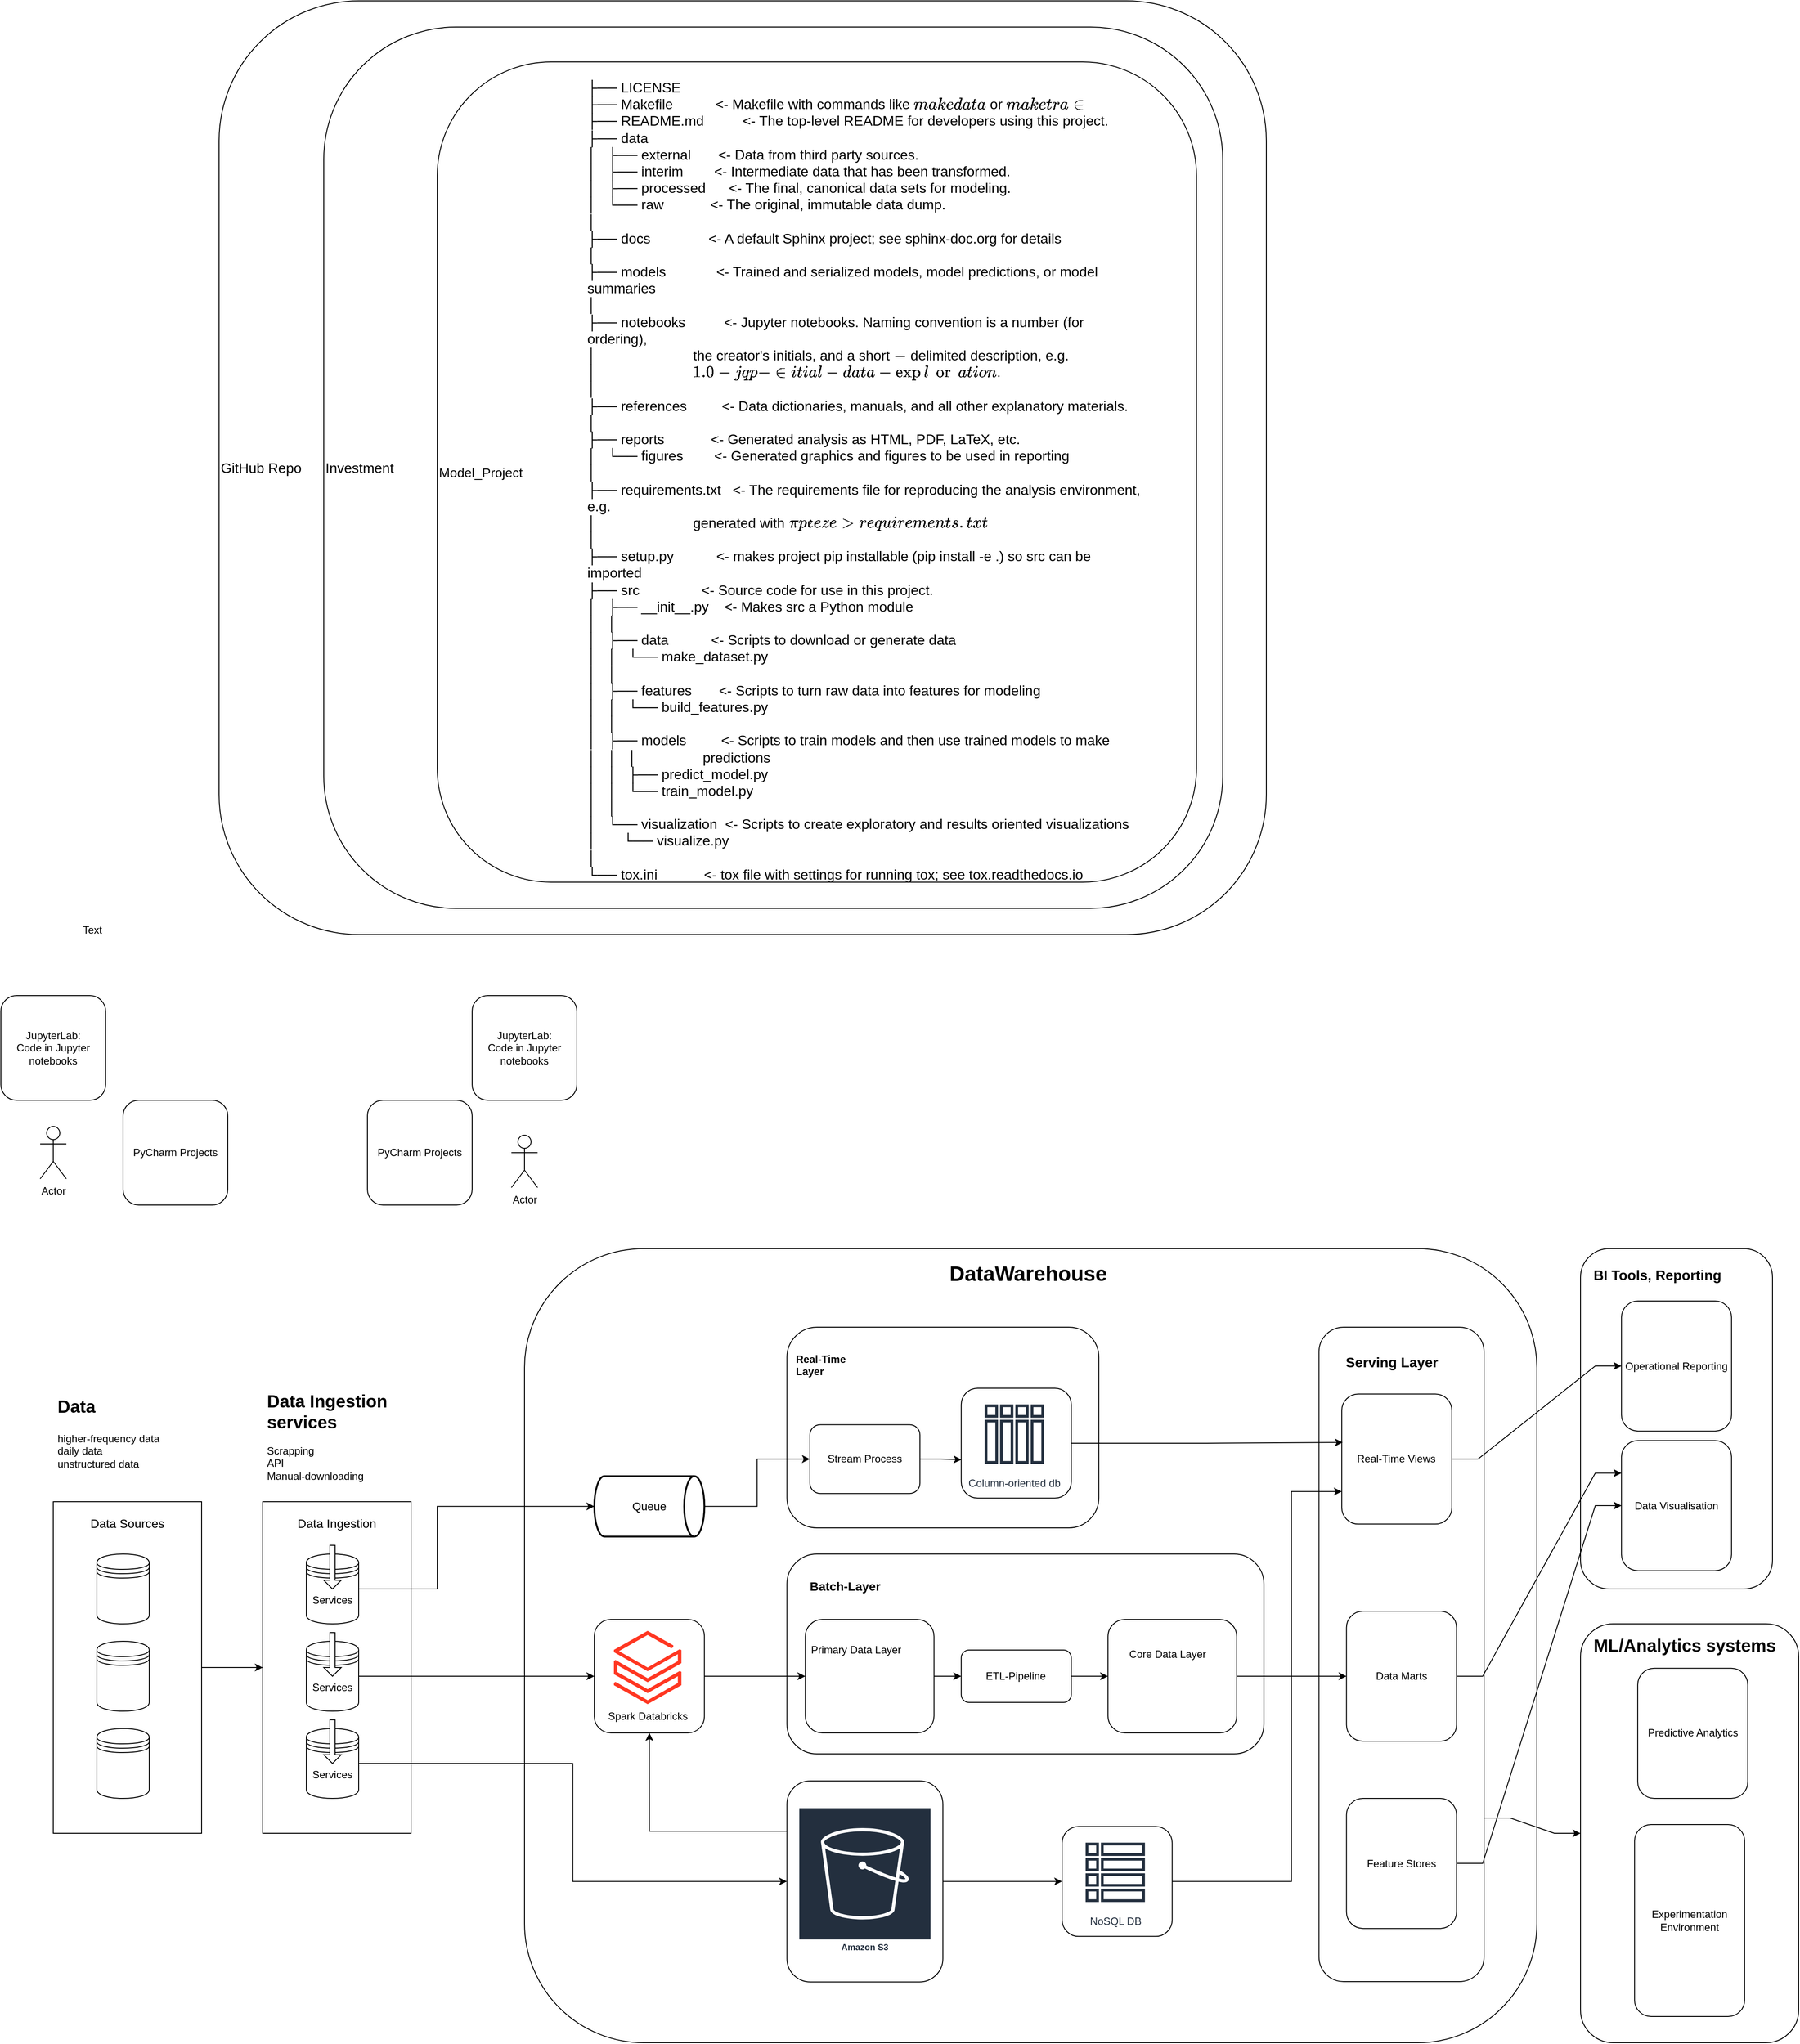 <mxfile version="21.1.5" type="github">
  <diagram id="DeOqfH__FXBIrMnOBVjb" name="Страница 1">
    <mxGraphModel dx="2060" dy="2349" grid="1" gridSize="10" guides="1" tooltips="1" connect="1" arrows="1" fold="1" page="1" pageScale="1" pageWidth="827" pageHeight="1169" math="0" shadow="0">
      <root>
        <mxCell id="0" />
        <mxCell id="1" parent="0" />
        <mxCell id="zADibf3uV0ColjZZ3DQS-142" value="" style="group" vertex="1" connectable="0" parent="1">
          <mxGeometry x="620" y="570" width="1160" height="910" as="geometry" />
        </mxCell>
        <mxCell id="zADibf3uV0ColjZZ3DQS-79" value="" style="rounded=1;whiteSpace=wrap;html=1;fillColor=none;" vertex="1" parent="zADibf3uV0ColjZZ3DQS-142">
          <mxGeometry width="1160" height="910" as="geometry" />
        </mxCell>
        <mxCell id="zADibf3uV0ColjZZ3DQS-4" value="&lt;h1&gt;DataWarehouse&lt;/h1&gt;" style="text;html=1;strokeColor=none;fillColor=none;spacing=5;spacingTop=-20;whiteSpace=wrap;overflow=hidden;rounded=0;" vertex="1" parent="zADibf3uV0ColjZZ3DQS-142">
          <mxGeometry x="482.497" y="9.23" width="237.188" height="50.77" as="geometry" />
        </mxCell>
        <mxCell id="zADibf3uV0ColjZZ3DQS-30" style="edgeStyle=orthogonalEdgeStyle;rounded=0;orthogonalLoop=1;jettySize=auto;html=1;exitX=1;exitY=0.5;exitDx=0;exitDy=0;entryX=0;entryY=0.5;entryDx=0;entryDy=0;" edge="1" parent="1" source="zADibf3uV0ColjZZ3DQS-11" target="zADibf3uV0ColjZZ3DQS-16">
          <mxGeometry relative="1" as="geometry" />
        </mxCell>
        <mxCell id="zADibf3uV0ColjZZ3DQS-11" value="&lt;p style=&quot;line-height: 20%;&quot;&gt;&lt;br&gt;&lt;/p&gt;" style="rounded=0;whiteSpace=wrap;html=1;fillColor=none;" vertex="1" parent="1">
          <mxGeometry x="80" y="860" width="170" height="380" as="geometry" />
        </mxCell>
        <mxCell id="RV7DL-x7Y8xYj8IAAxq2-3" value="GitHub Repo" style="rounded=1;whiteSpace=wrap;html=1;direction=south;align=left;fontSize=16;" parent="1" vertex="1">
          <mxGeometry x="270" y="-860" width="1200" height="1070" as="geometry" />
        </mxCell>
        <mxCell id="RV7DL-x7Y8xYj8IAAxq2-16" value="Investment" style="rounded=1;whiteSpace=wrap;html=1;align=left;fontSize=16;" parent="1" vertex="1">
          <mxGeometry x="390" y="-830" width="1030" height="1010" as="geometry" />
        </mxCell>
        <mxCell id="RV7DL-x7Y8xYj8IAAxq2-18" value="&lt;font style=&quot;font-size: 15px;&quot;&gt;Model_Project&lt;/font&gt;" style="rounded=1;whiteSpace=wrap;html=1;align=left;" parent="1" vertex="1">
          <mxGeometry x="520" y="-790" width="870" height="940" as="geometry" />
        </mxCell>
        <mxCell id="RV7DL-x7Y8xYj8IAAxq2-1" value="Actor" style="shape=umlActor;verticalLabelPosition=bottom;verticalAlign=top;html=1;outlineConnect=0;" parent="1" vertex="1">
          <mxGeometry x="65" y="430" width="30" height="60" as="geometry" />
        </mxCell>
        <mxCell id="RV7DL-x7Y8xYj8IAAxq2-2" value="JupyterLab:&lt;br&gt;Code in Jupyter notebooks" style="rounded=1;whiteSpace=wrap;html=1;" parent="1" vertex="1">
          <mxGeometry x="20" y="280" width="120" height="120" as="geometry" />
        </mxCell>
        <mxCell id="RV7DL-x7Y8xYj8IAAxq2-5" value="PyCharm Projects" style="rounded=1;whiteSpace=wrap;html=1;" parent="1" vertex="1">
          <mxGeometry x="160" y="400" width="120" height="120" as="geometry" />
        </mxCell>
        <mxCell id="RV7DL-x7Y8xYj8IAAxq2-10" value="Actor" style="shape=umlActor;verticalLabelPosition=bottom;verticalAlign=top;html=1;outlineConnect=0;" parent="1" vertex="1">
          <mxGeometry x="605" y="440" width="30" height="60" as="geometry" />
        </mxCell>
        <mxCell id="RV7DL-x7Y8xYj8IAAxq2-11" value="PyCharm Projects" style="rounded=1;whiteSpace=wrap;html=1;" parent="1" vertex="1">
          <mxGeometry x="440" y="400" width="120" height="120" as="geometry" />
        </mxCell>
        <mxCell id="RV7DL-x7Y8xYj8IAAxq2-12" value="JupyterLab:&lt;br&gt;Code in Jupyter notebooks" style="rounded=1;whiteSpace=wrap;html=1;" parent="1" vertex="1">
          <mxGeometry x="560" y="280" width="120" height="120" as="geometry" />
        </mxCell>
        <mxCell id="RV7DL-x7Y8xYj8IAAxq2-15" value="Text" style="text;html=1;strokeColor=none;fillColor=none;align=center;verticalAlign=middle;whiteSpace=wrap;rounded=0;" parent="1" vertex="1">
          <mxGeometry x="95" y="190" width="60" height="30" as="geometry" />
        </mxCell>
        <mxCell id="RV7DL-x7Y8xYj8IAAxq2-17" value="&lt;font style=&quot;font-size: 16px;&quot;&gt;├── LICENSE&lt;br&gt;├── Makefile&amp;nbsp; &amp;nbsp; &amp;nbsp; &amp;nbsp; &amp;nbsp; &amp;nbsp;&amp;lt;- Makefile with commands like `make data` or `make train`&lt;br&gt;├── README.md&amp;nbsp; &amp;nbsp; &amp;nbsp; &amp;nbsp; &amp;nbsp; &amp;lt;- The top-level README for developers using this project.&lt;br&gt;├── data&lt;br&gt;│&amp;nbsp; &amp;nbsp;├── external&amp;nbsp; &amp;nbsp; &amp;nbsp; &amp;nbsp;&amp;lt;- Data from third party sources.&lt;br&gt;│&amp;nbsp; &amp;nbsp;├── interim&amp;nbsp; &amp;nbsp; &amp;nbsp; &amp;nbsp; &amp;lt;- Intermediate data that has been transformed.&lt;br&gt;│&amp;nbsp; &amp;nbsp;├── processed&amp;nbsp; &amp;nbsp; &amp;nbsp; &amp;lt;- The final, canonical data sets for modeling.&lt;br&gt;│&amp;nbsp; &amp;nbsp;└── raw&amp;nbsp; &amp;nbsp; &amp;nbsp; &amp;nbsp; &amp;nbsp; &amp;nbsp; &amp;lt;- The original, immutable data dump.&lt;br&gt;│&lt;br&gt;├── docs&amp;nbsp; &amp;nbsp; &amp;nbsp; &amp;nbsp; &amp;nbsp; &amp;nbsp; &amp;nbsp; &amp;nbsp;&amp;lt;- A default Sphinx project; see sphinx-doc.org for details&lt;br&gt;│&lt;br&gt;├── models&amp;nbsp; &amp;nbsp; &amp;nbsp; &amp;nbsp; &amp;nbsp; &amp;nbsp; &amp;nbsp;&amp;lt;- Trained and serialized models, model predictions, or model summaries&lt;br&gt;│&lt;br&gt;├── notebooks&amp;nbsp; &amp;nbsp; &amp;nbsp; &amp;nbsp; &amp;nbsp; &amp;lt;- Jupyter notebooks. Naming convention is a number (for ordering),&lt;br&gt;│&amp;nbsp; &amp;nbsp; &amp;nbsp; &amp;nbsp; &amp;nbsp; &amp;nbsp; &amp;nbsp; &amp;nbsp; &amp;nbsp; &amp;nbsp; &amp;nbsp; &amp;nbsp; &amp;nbsp;the creator&#39;s initials, and a short `-` delimited description, e.g.&lt;br&gt;│&amp;nbsp; &amp;nbsp; &amp;nbsp; &amp;nbsp; &amp;nbsp; &amp;nbsp; &amp;nbsp; &amp;nbsp; &amp;nbsp; &amp;nbsp; &amp;nbsp; &amp;nbsp; &amp;nbsp;`1.0-jqp-initial-data-exploration`.&lt;br&gt;│&lt;br&gt;├── references&amp;nbsp; &amp;nbsp; &amp;nbsp; &amp;nbsp; &amp;nbsp;&amp;lt;- Data dictionaries, manuals, and all other explanatory materials.&lt;br&gt;│&lt;br&gt;├── reports&amp;nbsp; &amp;nbsp; &amp;nbsp; &amp;nbsp; &amp;nbsp; &amp;nbsp; &amp;lt;- Generated analysis as HTML, PDF, LaTeX, etc.&lt;br&gt;│&amp;nbsp; &amp;nbsp;└── figures&amp;nbsp; &amp;nbsp; &amp;nbsp; &amp;nbsp; &amp;lt;- Generated graphics and figures to be used in reporting&lt;br&gt;│&lt;br&gt;├── requirements.txt&amp;nbsp; &amp;nbsp;&amp;lt;- The requirements file for reproducing the analysis environment, e.g.&lt;br&gt;│&amp;nbsp; &amp;nbsp; &amp;nbsp; &amp;nbsp; &amp;nbsp; &amp;nbsp; &amp;nbsp; &amp;nbsp; &amp;nbsp; &amp;nbsp; &amp;nbsp; &amp;nbsp; &amp;nbsp;generated with `pip freeze &amp;gt; requirements.txt`&lt;br&gt;│&lt;br&gt;├── setup.py&amp;nbsp; &amp;nbsp; &amp;nbsp; &amp;nbsp; &amp;nbsp; &amp;nbsp;&amp;lt;- makes project pip installable (pip install -e .) so src can be imported&lt;br&gt;├── src&amp;nbsp; &amp;nbsp; &amp;nbsp; &amp;nbsp; &amp;nbsp; &amp;nbsp; &amp;nbsp; &amp;nbsp; &amp;lt;- Source code for use in this project.&lt;br&gt;│&amp;nbsp; &amp;nbsp;├── __init__.py&amp;nbsp; &amp;nbsp; &amp;lt;- Makes src a Python module&lt;br&gt;│&amp;nbsp; &amp;nbsp;│&lt;br&gt;│&amp;nbsp; &amp;nbsp;├── data&amp;nbsp; &amp;nbsp; &amp;nbsp; &amp;nbsp; &amp;nbsp; &amp;nbsp;&amp;lt;- Scripts to download or generate data&lt;br&gt;│&amp;nbsp; &amp;nbsp;│&amp;nbsp; &amp;nbsp;└── make_dataset.py&lt;br&gt;│&amp;nbsp; &amp;nbsp;│&lt;br&gt;│&amp;nbsp; &amp;nbsp;├── features&amp;nbsp; &amp;nbsp; &amp;nbsp; &amp;nbsp;&amp;lt;- Scripts to turn raw data into features for modeling&lt;br&gt;│&amp;nbsp; &amp;nbsp;│&amp;nbsp; &amp;nbsp;└── build_features.py&lt;br&gt;│&amp;nbsp; &amp;nbsp;│&lt;br&gt;│&amp;nbsp; &amp;nbsp;├── models&amp;nbsp; &amp;nbsp; &amp;nbsp; &amp;nbsp; &amp;nbsp;&amp;lt;- Scripts to train models and then use trained models to make&lt;br&gt;│&amp;nbsp; &amp;nbsp;│&amp;nbsp; &amp;nbsp;│&amp;nbsp; &amp;nbsp; &amp;nbsp; &amp;nbsp; &amp;nbsp; &amp;nbsp; &amp;nbsp; &amp;nbsp; &amp;nbsp;predictions&lt;br&gt;│&amp;nbsp; &amp;nbsp;│&amp;nbsp; &amp;nbsp;├── predict_model.py&lt;br&gt;│&amp;nbsp; &amp;nbsp;│&amp;nbsp; &amp;nbsp;└── train_model.py&lt;br&gt;│&amp;nbsp; &amp;nbsp;│&lt;br&gt;│&amp;nbsp; &amp;nbsp;└── visualization&amp;nbsp; &amp;lt;- Scripts to create exploratory and results oriented visualizations&lt;br&gt;│&amp;nbsp; &amp;nbsp; &amp;nbsp; &amp;nbsp;└── visualize.py&lt;br&gt;│&lt;br&gt;└── tox.ini&amp;nbsp; &amp;nbsp; &amp;nbsp; &amp;nbsp; &amp;nbsp; &amp;nbsp; &amp;lt;- tox file with settings for running tox; see tox.readthedocs.io&lt;/font&gt;" style="text;html=1;strokeColor=none;fillColor=none;align=left;verticalAlign=middle;whiteSpace=wrap;rounded=0;" parent="1" vertex="1">
          <mxGeometry x="690" y="-720" width="640" height="820" as="geometry" />
        </mxCell>
        <mxCell id="zADibf3uV0ColjZZ3DQS-10" value="" style="shape=datastore;whiteSpace=wrap;html=1;" vertex="1" parent="1">
          <mxGeometry x="130" y="920" width="60" height="80" as="geometry" />
        </mxCell>
        <mxCell id="zADibf3uV0ColjZZ3DQS-13" value="&lt;font style=&quot;font-size: 14px;&quot;&gt;Data Sources&lt;/font&gt;" style="text;html=1;strokeColor=none;fillColor=none;align=center;verticalAlign=middle;whiteSpace=wrap;rounded=0;" vertex="1" parent="1">
          <mxGeometry x="110" y="870" width="110" height="30" as="geometry" />
        </mxCell>
        <mxCell id="zADibf3uV0ColjZZ3DQS-14" value="" style="shape=datastore;whiteSpace=wrap;html=1;" vertex="1" parent="1">
          <mxGeometry x="130" y="1120" width="60" height="80" as="geometry" />
        </mxCell>
        <mxCell id="zADibf3uV0ColjZZ3DQS-15" value="" style="shape=datastore;whiteSpace=wrap;html=1;" vertex="1" parent="1">
          <mxGeometry x="130" y="1020" width="60" height="80" as="geometry" />
        </mxCell>
        <mxCell id="zADibf3uV0ColjZZ3DQS-16" value="&lt;p style=&quot;line-height: 20%;&quot;&gt;&lt;br&gt;&lt;/p&gt;" style="rounded=0;whiteSpace=wrap;html=1;fillColor=none;" vertex="1" parent="1">
          <mxGeometry x="320" y="860" width="170" height="380" as="geometry" />
        </mxCell>
        <mxCell id="zADibf3uV0ColjZZ3DQS-17" value="&lt;font style=&quot;font-size: 14px;&quot;&gt;Data Ingestion&lt;/font&gt;" style="text;html=1;strokeColor=none;fillColor=none;align=center;verticalAlign=middle;whiteSpace=wrap;rounded=0;" vertex="1" parent="1">
          <mxGeometry x="350" y="870" width="110" height="30" as="geometry" />
        </mxCell>
        <mxCell id="zADibf3uV0ColjZZ3DQS-24" value="" style="group" vertex="1" connectable="0" parent="1">
          <mxGeometry x="370" y="910" width="60" height="90" as="geometry" />
        </mxCell>
        <mxCell id="zADibf3uV0ColjZZ3DQS-18" value="Services" style="shape=datastore;whiteSpace=wrap;html=1;" vertex="1" parent="zADibf3uV0ColjZZ3DQS-24">
          <mxGeometry y="10" width="60" height="80" as="geometry" />
        </mxCell>
        <mxCell id="zADibf3uV0ColjZZ3DQS-23" value="" style="shape=singleArrow;direction=south;whiteSpace=wrap;html=1;" vertex="1" parent="zADibf3uV0ColjZZ3DQS-24">
          <mxGeometry x="20" width="20" height="50" as="geometry" />
        </mxCell>
        <mxCell id="zADibf3uV0ColjZZ3DQS-26" value="" style="group" vertex="1" connectable="0" parent="1">
          <mxGeometry x="370" y="1010" width="60" height="90" as="geometry" />
        </mxCell>
        <mxCell id="zADibf3uV0ColjZZ3DQS-19" value="Services" style="shape=datastore;whiteSpace=wrap;html=1;" vertex="1" parent="zADibf3uV0ColjZZ3DQS-26">
          <mxGeometry y="10" width="60" height="80" as="geometry" />
        </mxCell>
        <mxCell id="zADibf3uV0ColjZZ3DQS-22" value="" style="shape=singleArrow;direction=south;whiteSpace=wrap;html=1;" vertex="1" parent="zADibf3uV0ColjZZ3DQS-26">
          <mxGeometry x="20" width="20" height="50" as="geometry" />
        </mxCell>
        <mxCell id="zADibf3uV0ColjZZ3DQS-28" value="" style="group" vertex="1" connectable="0" parent="1">
          <mxGeometry x="370" y="1110" width="60" height="90" as="geometry" />
        </mxCell>
        <mxCell id="zADibf3uV0ColjZZ3DQS-20" value="Services" style="shape=datastore;whiteSpace=wrap;html=1;" vertex="1" parent="zADibf3uV0ColjZZ3DQS-28">
          <mxGeometry y="10" width="60" height="80" as="geometry" />
        </mxCell>
        <mxCell id="zADibf3uV0ColjZZ3DQS-21" value="" style="shape=singleArrow;direction=south;whiteSpace=wrap;html=1;" vertex="1" parent="zADibf3uV0ColjZZ3DQS-28">
          <mxGeometry x="20" width="20" height="50" as="geometry" />
        </mxCell>
        <mxCell id="zADibf3uV0ColjZZ3DQS-32" value="&lt;h1&gt;&lt;font style=&quot;font-size: 20px;&quot;&gt;Data&lt;/font&gt;&lt;/h1&gt;&lt;div&gt;higher-frequency data&lt;/div&gt;&lt;div&gt;daily data&lt;/div&gt;&lt;div&gt;unstructured data&lt;/div&gt;&lt;div&gt;&lt;br&gt;&lt;/div&gt;" style="text;html=1;strokeColor=none;fillColor=none;spacing=5;spacingTop=-20;whiteSpace=wrap;overflow=hidden;rounded=0;" vertex="1" parent="1">
          <mxGeometry x="80" y="730" width="170" height="120" as="geometry" />
        </mxCell>
        <mxCell id="zADibf3uV0ColjZZ3DQS-84" style="edgeStyle=orthogonalEdgeStyle;rounded=0;orthogonalLoop=1;jettySize=auto;html=1;exitX=1;exitY=0.5;exitDx=0;exitDy=0;entryX=0;entryY=0.5;entryDx=0;entryDy=0;" edge="1" parent="1" source="zADibf3uV0ColjZZ3DQS-20" target="zADibf3uV0ColjZZ3DQS-82">
          <mxGeometry relative="1" as="geometry" />
        </mxCell>
        <mxCell id="zADibf3uV0ColjZZ3DQS-87" style="edgeStyle=orthogonalEdgeStyle;rounded=0;orthogonalLoop=1;jettySize=auto;html=1;exitX=1;exitY=0.5;exitDx=0;exitDy=0;entryX=0;entryY=0.5;entryDx=0;entryDy=0;" edge="1" parent="1" source="zADibf3uV0ColjZZ3DQS-19" target="zADibf3uV0ColjZZ3DQS-85">
          <mxGeometry relative="1" as="geometry" />
        </mxCell>
        <mxCell id="zADibf3uV0ColjZZ3DQS-89" style="edgeStyle=orthogonalEdgeStyle;rounded=0;orthogonalLoop=1;jettySize=auto;html=1;exitX=1;exitY=0.5;exitDx=0;exitDy=0;entryX=0;entryY=0.5;entryDx=0;entryDy=0;entryPerimeter=0;" edge="1" parent="1" source="zADibf3uV0ColjZZ3DQS-18" target="zADibf3uV0ColjZZ3DQS-45">
          <mxGeometry relative="1" as="geometry">
            <Array as="points">
              <mxPoint x="520" y="960" />
              <mxPoint x="520" y="865" />
            </Array>
          </mxGeometry>
        </mxCell>
        <mxCell id="zADibf3uV0ColjZZ3DQS-137" value="" style="group" vertex="1" connectable="0" parent="1">
          <mxGeometry x="700" y="660" width="1030" height="750.39" as="geometry" />
        </mxCell>
        <mxCell id="zADibf3uV0ColjZZ3DQS-106" value="" style="rounded=1;whiteSpace=wrap;html=1;fillColor=none;" vertex="1" parent="zADibf3uV0ColjZZ3DQS-137">
          <mxGeometry x="830.306" width="189.184" height="750.0" as="geometry" />
        </mxCell>
        <mxCell id="zADibf3uV0ColjZZ3DQS-92" value="&lt;h1 style=&quot;font-size: 16px;&quot;&gt;Serving Layer&lt;/h1&gt;" style="text;html=1;strokeColor=none;fillColor=none;spacing=5;spacingTop=-20;whiteSpace=wrap;overflow=hidden;rounded=0;fontSize=16;" vertex="1" parent="zADibf3uV0ColjZZ3DQS-137">
          <mxGeometry x="856.445" y="30.0" width="173.555" height="40.0" as="geometry" />
        </mxCell>
        <mxCell id="zADibf3uV0ColjZZ3DQS-35" value="&lt;h1 style=&quot;font-size: 12px;&quot;&gt;Real-Time Layer&lt;/h1&gt;" style="text;html=1;strokeColor=none;fillColor=none;spacing=5;spacingTop=-20;whiteSpace=wrap;overflow=hidden;rounded=0;fontSize=12;" vertex="1" parent="zADibf3uV0ColjZZ3DQS-137">
          <mxGeometry x="225.833" y="31.843" width="75.943" height="198.154" as="geometry" />
        </mxCell>
        <mxCell id="zADibf3uV0ColjZZ3DQS-33" value="" style="rounded=1;whiteSpace=wrap;html=1;fillColor=none;" vertex="1" parent="zADibf3uV0ColjZZ3DQS-137">
          <mxGeometry x="220.714" width="357.347" height="230.0" as="geometry" />
        </mxCell>
        <mxCell id="zADibf3uV0ColjZZ3DQS-136" value="" style="group" vertex="1" connectable="0" parent="zADibf3uV0ColjZZ3DQS-137">
          <mxGeometry y="70.0" width="987.959" height="680.39" as="geometry" />
        </mxCell>
        <mxCell id="zADibf3uV0ColjZZ3DQS-45" value="Queue" style="strokeWidth=2;html=1;shape=mxgraph.flowchart.direct_data;whiteSpace=wrap;fontSize=13;align=center;" vertex="1" parent="zADibf3uV0ColjZZ3DQS-136">
          <mxGeometry y="100.77" width="126.122" height="69.23" as="geometry" />
        </mxCell>
        <mxCell id="zADibf3uV0ColjZZ3DQS-77" value="" style="group" vertex="1" connectable="0" parent="zADibf3uV0ColjZZ3DQS-136">
          <mxGeometry x="220.714" y="190.0" width="546.531" height="229.06" as="geometry" />
        </mxCell>
        <mxCell id="zADibf3uV0ColjZZ3DQS-38" value="" style="rounded=1;whiteSpace=wrap;html=1;fillColor=none;" vertex="1" parent="zADibf3uV0ColjZZ3DQS-77">
          <mxGeometry width="546.531" height="229.06" as="geometry" />
        </mxCell>
        <mxCell id="zADibf3uV0ColjZZ3DQS-67" value="" style="group;fontSize=14;" vertex="1" connectable="0" parent="zADibf3uV0ColjZZ3DQS-77">
          <mxGeometry x="21.02" y="75.0" width="147.511" height="130.0" as="geometry" />
        </mxCell>
        <mxCell id="zADibf3uV0ColjZZ3DQS-68" value="" style="group" vertex="1" connectable="0" parent="zADibf3uV0ColjZZ3DQS-67">
          <mxGeometry width="147.511" height="130.0" as="geometry" />
        </mxCell>
        <mxCell id="zADibf3uV0ColjZZ3DQS-65" value="" style="rounded=1;whiteSpace=wrap;html=1;fillColor=none;" vertex="1" parent="zADibf3uV0ColjZZ3DQS-68">
          <mxGeometry width="147.511" height="130.0" as="geometry" />
        </mxCell>
        <mxCell id="zADibf3uV0ColjZZ3DQS-66" value="Primary Data Layer" style="text;html=1;strokeColor=none;fillColor=none;align=center;verticalAlign=middle;whiteSpace=wrap;rounded=0;" vertex="1" parent="zADibf3uV0ColjZZ3DQS-68">
          <mxGeometry y="20.0" width="115.98" height="30.0" as="geometry" />
        </mxCell>
        <mxCell id="zADibf3uV0ColjZZ3DQS-39" value="&lt;h1 style=&quot;font-size: 14px;&quot;&gt;Batch-Layer&lt;/h1&gt;" style="text;html=1;strokeColor=none;fillColor=none;spacing=5;spacingTop=-20;whiteSpace=wrap;overflow=hidden;rounded=0;fontSize=14;" vertex="1" parent="zADibf3uV0ColjZZ3DQS-77">
          <mxGeometry x="21.115" y="30.0" width="147.416" height="25.0" as="geometry" />
        </mxCell>
        <mxCell id="zADibf3uV0ColjZZ3DQS-74" value="ETL-Pipeline" style="rounded=1;whiteSpace=wrap;html=1;fillColor=none;" vertex="1" parent="zADibf3uV0ColjZZ3DQS-77">
          <mxGeometry x="199.694" y="110.0" width="126.122" height="60.0" as="geometry" />
        </mxCell>
        <mxCell id="zADibf3uV0ColjZZ3DQS-75" style="edgeStyle=orthogonalEdgeStyle;rounded=0;orthogonalLoop=1;jettySize=auto;html=1;exitX=1;exitY=0.5;exitDx=0;exitDy=0;entryX=0;entryY=0.5;entryDx=0;entryDy=0;" edge="1" parent="zADibf3uV0ColjZZ3DQS-77" source="zADibf3uV0ColjZZ3DQS-65" target="zADibf3uV0ColjZZ3DQS-74">
          <mxGeometry relative="1" as="geometry" />
        </mxCell>
        <mxCell id="zADibf3uV0ColjZZ3DQS-76" style="edgeStyle=orthogonalEdgeStyle;rounded=0;orthogonalLoop=1;jettySize=auto;html=1;exitX=1;exitY=0.5;exitDx=0;exitDy=0;entryX=0;entryY=0.5;entryDx=0;entryDy=0;" edge="1" parent="zADibf3uV0ColjZZ3DQS-77" source="zADibf3uV0ColjZZ3DQS-74" target="zADibf3uV0ColjZZ3DQS-72">
          <mxGeometry relative="1" as="geometry" />
        </mxCell>
        <mxCell id="zADibf3uV0ColjZZ3DQS-78" value="" style="group" vertex="1" connectable="0" parent="zADibf3uV0ColjZZ3DQS-77">
          <mxGeometry x="367.857" y="75.0" width="147.511" height="130.0" as="geometry" />
        </mxCell>
        <mxCell id="zADibf3uV0ColjZZ3DQS-72" value="" style="rounded=1;whiteSpace=wrap;html=1;fillColor=none;" vertex="1" parent="zADibf3uV0ColjZZ3DQS-78">
          <mxGeometry width="147.511" height="130.0" as="geometry" />
        </mxCell>
        <mxCell id="zADibf3uV0ColjZZ3DQS-73" value="Core Data Layer" style="text;html=1;strokeColor=none;fillColor=none;align=center;verticalAlign=middle;whiteSpace=wrap;rounded=0;" vertex="1" parent="zADibf3uV0ColjZZ3DQS-78">
          <mxGeometry x="10.51" y="24.53" width="115.98" height="30.0" as="geometry" />
        </mxCell>
        <mxCell id="zADibf3uV0ColjZZ3DQS-83" value="" style="group" vertex="1" connectable="0" parent="zADibf3uV0ColjZZ3DQS-136">
          <mxGeometry x="220.714" y="450.0" width="178.673" height="230.39" as="geometry" />
        </mxCell>
        <mxCell id="zADibf3uV0ColjZZ3DQS-2" value="Amazon S3" style="sketch=0;outlineConnect=0;fontColor=#232F3E;gradientColor=none;strokeColor=#ffffff;fillColor=#232F3E;dashed=0;verticalLabelPosition=middle;verticalAlign=bottom;align=center;html=1;whiteSpace=wrap;fontSize=10;fontStyle=1;spacing=3;shape=mxgraph.aws4.productIcon;prIcon=mxgraph.aws4.s3;" vertex="1" parent="zADibf3uV0ColjZZ3DQS-83">
          <mxGeometry x="13.138" y="30.2" width="152.398" height="170.0" as="geometry" />
        </mxCell>
        <mxCell id="zADibf3uV0ColjZZ3DQS-82" value="" style="rounded=1;whiteSpace=wrap;html=1;fillColor=none;" vertex="1" parent="zADibf3uV0ColjZZ3DQS-83">
          <mxGeometry width="178.673" height="230.39" as="geometry" />
        </mxCell>
        <mxCell id="zADibf3uV0ColjZZ3DQS-86" value="" style="group" vertex="1" connectable="0" parent="zADibf3uV0ColjZZ3DQS-136">
          <mxGeometry y="265.0" width="126.122" height="130.0" as="geometry" />
        </mxCell>
        <mxCell id="zADibf3uV0ColjZZ3DQS-85" value="" style="rounded=1;whiteSpace=wrap;html=1;fillColor=none;" vertex="1" parent="zADibf3uV0ColjZZ3DQS-86">
          <mxGeometry width="126.122" height="130.0" as="geometry" />
        </mxCell>
        <mxCell id="zADibf3uV0ColjZZ3DQS-46" value="Spark Databricks" style="image;aspect=fixed;html=1;points=[];align=center;fontSize=12;image=img/lib/azure2/analytics/Azure_Databricks.svg;" vertex="1" parent="zADibf3uV0ColjZZ3DQS-86">
          <mxGeometry x="22.292" y="13.0" width="77.58" height="84.0" as="geometry" />
        </mxCell>
        <mxCell id="zADibf3uV0ColjZZ3DQS-88" style="edgeStyle=orthogonalEdgeStyle;rounded=0;orthogonalLoop=1;jettySize=auto;html=1;exitX=1;exitY=0.5;exitDx=0;exitDy=0;" edge="1" parent="zADibf3uV0ColjZZ3DQS-136" source="zADibf3uV0ColjZZ3DQS-85" target="zADibf3uV0ColjZZ3DQS-65">
          <mxGeometry relative="1" as="geometry" />
        </mxCell>
        <mxCell id="zADibf3uV0ColjZZ3DQS-110" style="edgeStyle=orthogonalEdgeStyle;rounded=0;orthogonalLoop=1;jettySize=auto;html=1;exitX=1;exitY=0.5;exitDx=0;exitDy=0;" edge="1" parent="zADibf3uV0ColjZZ3DQS-136" source="zADibf3uV0ColjZZ3DQS-72" target="zADibf3uV0ColjZZ3DQS-104">
          <mxGeometry relative="1" as="geometry" />
        </mxCell>
        <mxCell id="zADibf3uV0ColjZZ3DQS-103" value="Real-Time Views" style="rounded=1;whiteSpace=wrap;html=1;fillColor=none;" vertex="1" parent="zADibf3uV0ColjZZ3DQS-136">
          <mxGeometry x="856.445" y="6.6" width="126.122" height="149.08" as="geometry" />
        </mxCell>
        <mxCell id="zADibf3uV0ColjZZ3DQS-104" value="Data Marts" style="rounded=1;whiteSpace=wrap;html=1;fillColor=none;" vertex="1" parent="zADibf3uV0ColjZZ3DQS-136">
          <mxGeometry x="861.837" y="255.46" width="126.122" height="149.08" as="geometry" />
        </mxCell>
        <mxCell id="zADibf3uV0ColjZZ3DQS-105" value="Feature Stores" style="rounded=1;whiteSpace=wrap;html=1;fillColor=none;" vertex="1" parent="zADibf3uV0ColjZZ3DQS-136">
          <mxGeometry x="861.837" y="470.0" width="126.122" height="149.08" as="geometry" />
        </mxCell>
        <mxCell id="zADibf3uV0ColjZZ3DQS-80" value="Stream Process" style="rounded=1;whiteSpace=wrap;html=1;fillColor=none;" vertex="1" parent="zADibf3uV0ColjZZ3DQS-136">
          <mxGeometry x="246.99" y="41.714" width="126.122" height="78.857" as="geometry" />
        </mxCell>
        <mxCell id="zADibf3uV0ColjZZ3DQS-90" style="edgeStyle=orthogonalEdgeStyle;rounded=0;orthogonalLoop=1;jettySize=auto;html=1;exitX=1;exitY=0.5;exitDx=0;exitDy=0;exitPerimeter=0;entryX=0;entryY=0.5;entryDx=0;entryDy=0;" edge="1" parent="zADibf3uV0ColjZZ3DQS-136" source="zADibf3uV0ColjZZ3DQS-45" target="zADibf3uV0ColjZZ3DQS-80">
          <mxGeometry relative="1" as="geometry" />
        </mxCell>
        <mxCell id="zADibf3uV0ColjZZ3DQS-127" value="" style="group" vertex="1" connectable="0" parent="zADibf3uV0ColjZZ3DQS-136">
          <mxGeometry x="536.02" y="502.24" width="126.122" height="125.92" as="geometry" />
        </mxCell>
        <mxCell id="zADibf3uV0ColjZZ3DQS-128" value="" style="rounded=1;whiteSpace=wrap;html=1;fillColor=none;" vertex="1" parent="zADibf3uV0ColjZZ3DQS-127">
          <mxGeometry width="126.122" height="125.92" as="geometry" />
        </mxCell>
        <mxCell id="zADibf3uV0ColjZZ3DQS-129" value="NoSQL DB" style="sketch=0;outlineConnect=0;fontColor=#232F3E;gradientColor=none;strokeColor=#232F3E;fillColor=#ffffff;dashed=0;verticalLabelPosition=bottom;verticalAlign=top;align=center;html=1;fontSize=12;fontStyle=0;aspect=fixed;shape=mxgraph.aws4.resourceIcon;resIcon=mxgraph.aws4.table;direction=east;" vertex="1" parent="zADibf3uV0ColjZZ3DQS-127">
          <mxGeometry x="18.393" y="10.0" width="85.0" height="85.0" as="geometry" />
        </mxCell>
        <mxCell id="zADibf3uV0ColjZZ3DQS-130" style="edgeStyle=orthogonalEdgeStyle;rounded=0;orthogonalLoop=1;jettySize=auto;html=1;exitX=1;exitY=0.5;exitDx=0;exitDy=0;entryX=0;entryY=0.5;entryDx=0;entryDy=0;" edge="1" parent="zADibf3uV0ColjZZ3DQS-136" source="zADibf3uV0ColjZZ3DQS-82" target="zADibf3uV0ColjZZ3DQS-128">
          <mxGeometry relative="1" as="geometry" />
        </mxCell>
        <mxCell id="zADibf3uV0ColjZZ3DQS-131" style="edgeStyle=orthogonalEdgeStyle;rounded=0;orthogonalLoop=1;jettySize=auto;html=1;exitX=1;exitY=0.5;exitDx=0;exitDy=0;entryX=0;entryY=0.75;entryDx=0;entryDy=0;" edge="1" parent="zADibf3uV0ColjZZ3DQS-136" source="zADibf3uV0ColjZZ3DQS-128" target="zADibf3uV0ColjZZ3DQS-103">
          <mxGeometry relative="1" as="geometry">
            <Array as="points">
              <mxPoint x="798.776" y="565.0" />
              <mxPoint x="798.776" y="118.0" />
            </Array>
          </mxGeometry>
        </mxCell>
        <mxCell id="zADibf3uV0ColjZZ3DQS-134" style="edgeStyle=orthogonalEdgeStyle;rounded=0;orthogonalLoop=1;jettySize=auto;html=1;exitX=1;exitY=0.5;exitDx=0;exitDy=0;entryX=0.009;entryY=0.372;entryDx=0;entryDy=0;entryPerimeter=0;" edge="1" parent="zADibf3uV0ColjZZ3DQS-136" source="zADibf3uV0ColjZZ3DQS-120" target="zADibf3uV0ColjZZ3DQS-103">
          <mxGeometry relative="1" as="geometry" />
        </mxCell>
        <mxCell id="zADibf3uV0ColjZZ3DQS-120" value="" style="rounded=1;whiteSpace=wrap;html=1;fillColor=none;" vertex="1" parent="zADibf3uV0ColjZZ3DQS-136">
          <mxGeometry x="420.408" width="126.122" height="125.92" as="geometry" />
        </mxCell>
        <mxCell id="zADibf3uV0ColjZZ3DQS-122" style="edgeStyle=orthogonalEdgeStyle;rounded=0;orthogonalLoop=1;jettySize=auto;html=1;exitX=1;exitY=0.5;exitDx=0;exitDy=0;entryX=0.003;entryY=0.65;entryDx=0;entryDy=0;entryPerimeter=0;" edge="1" parent="zADibf3uV0ColjZZ3DQS-136" source="zADibf3uV0ColjZZ3DQS-80" target="zADibf3uV0ColjZZ3DQS-120">
          <mxGeometry relative="1" as="geometry" />
        </mxCell>
        <mxCell id="zADibf3uV0ColjZZ3DQS-116" value="Column-oriented db" style="sketch=0;outlineConnect=0;fontColor=#232F3E;gradientColor=none;strokeColor=#232F3E;fillColor=#ffffff;dashed=0;verticalLabelPosition=bottom;verticalAlign=top;align=center;html=1;fontSize=12;fontStyle=0;aspect=fixed;shape=mxgraph.aws4.resourceIcon;resIcon=mxgraph.aws4.table;direction=south;" vertex="1" parent="zADibf3uV0ColjZZ3DQS-136">
          <mxGeometry x="438.801" y="10.0" width="85.0" height="85.0" as="geometry" />
        </mxCell>
        <mxCell id="zADibf3uV0ColjZZ3DQS-144" style="edgeStyle=orthogonalEdgeStyle;rounded=0;orthogonalLoop=1;jettySize=auto;html=1;exitX=0;exitY=0.25;exitDx=0;exitDy=0;entryX=0.5;entryY=1;entryDx=0;entryDy=0;" edge="1" parent="zADibf3uV0ColjZZ3DQS-136" source="zADibf3uV0ColjZZ3DQS-82" target="zADibf3uV0ColjZZ3DQS-85">
          <mxGeometry relative="1" as="geometry" />
        </mxCell>
        <mxCell id="zADibf3uV0ColjZZ3DQS-141" value="&lt;h1 style=&quot;font-size: 20px;&quot;&gt;Data Ingestion services&lt;/h1&gt;&lt;div&gt;Scrapping&lt;/div&gt;&lt;div&gt;API&lt;/div&gt;&lt;div&gt;Manual-downloading&lt;/div&gt;&lt;div&gt;&lt;br&gt;&lt;/div&gt;" style="text;html=1;strokeColor=none;fillColor=none;spacing=5;spacingTop=-20;whiteSpace=wrap;overflow=hidden;rounded=0;" vertex="1" parent="1">
          <mxGeometry x="320" y="730" width="170" height="120" as="geometry" />
        </mxCell>
        <mxCell id="zADibf3uV0ColjZZ3DQS-147" value="&lt;h1 style=&quot;font-size: 16px;&quot;&gt;BI Tools, Reporting&lt;/h1&gt;" style="text;html=1;strokeColor=none;fillColor=none;spacing=5;spacingTop=-20;whiteSpace=wrap;overflow=hidden;rounded=0;fontSize=16;" vertex="1" parent="1">
          <mxGeometry x="1840.005" y="590" width="173.555" height="40.0" as="geometry" />
        </mxCell>
        <mxCell id="zADibf3uV0ColjZZ3DQS-151" value="" style="group" vertex="1" connectable="0" parent="1">
          <mxGeometry x="1830" y="570" width="220" height="390" as="geometry" />
        </mxCell>
        <mxCell id="zADibf3uV0ColjZZ3DQS-146" value="" style="rounded=1;whiteSpace=wrap;html=1;fillColor=none;" vertex="1" parent="zADibf3uV0ColjZZ3DQS-151">
          <mxGeometry width="220" height="390" as="geometry" />
        </mxCell>
        <mxCell id="zADibf3uV0ColjZZ3DQS-149" value="Operational Reporting" style="rounded=1;whiteSpace=wrap;html=1;fillColor=none;" vertex="1" parent="zADibf3uV0ColjZZ3DQS-151">
          <mxGeometry x="46.935" y="60" width="126.122" height="149.08" as="geometry" />
        </mxCell>
        <mxCell id="zADibf3uV0ColjZZ3DQS-150" value="Data Visualisation" style="rounded=1;whiteSpace=wrap;html=1;fillColor=none;" vertex="1" parent="zADibf3uV0ColjZZ3DQS-151">
          <mxGeometry x="46.935" y="220" width="126.122" height="149.08" as="geometry" />
        </mxCell>
        <mxCell id="zADibf3uV0ColjZZ3DQS-152" style="edgeStyle=entityRelationEdgeStyle;rounded=0;orthogonalLoop=1;jettySize=auto;html=1;exitX=1;exitY=0.5;exitDx=0;exitDy=0;entryX=0;entryY=0.5;entryDx=0;entryDy=0;" edge="1" parent="1" source="zADibf3uV0ColjZZ3DQS-103" target="zADibf3uV0ColjZZ3DQS-149">
          <mxGeometry relative="1" as="geometry" />
        </mxCell>
        <mxCell id="zADibf3uV0ColjZZ3DQS-153" style="edgeStyle=entityRelationEdgeStyle;rounded=0;orthogonalLoop=1;jettySize=auto;html=1;exitX=1;exitY=0.5;exitDx=0;exitDy=0;entryX=0;entryY=0.25;entryDx=0;entryDy=0;" edge="1" parent="1" source="zADibf3uV0ColjZZ3DQS-104" target="zADibf3uV0ColjZZ3DQS-150">
          <mxGeometry relative="1" as="geometry" />
        </mxCell>
        <mxCell id="zADibf3uV0ColjZZ3DQS-154" style="edgeStyle=entityRelationEdgeStyle;rounded=0;orthogonalLoop=1;jettySize=auto;html=1;exitX=1;exitY=0.5;exitDx=0;exitDy=0;entryX=0;entryY=0.5;entryDx=0;entryDy=0;" edge="1" parent="1" source="zADibf3uV0ColjZZ3DQS-105" target="zADibf3uV0ColjZZ3DQS-150">
          <mxGeometry relative="1" as="geometry" />
        </mxCell>
        <mxCell id="zADibf3uV0ColjZZ3DQS-156" value="" style="rounded=1;whiteSpace=wrap;html=1;fillColor=none;" vertex="1" parent="1">
          <mxGeometry x="1830" y="1000" width="250" height="480" as="geometry" />
        </mxCell>
        <mxCell id="zADibf3uV0ColjZZ3DQS-157" value="Predictive Analytics" style="rounded=1;whiteSpace=wrap;html=1;fillColor=none;" vertex="1" parent="1">
          <mxGeometry x="1895.535" y="1050.92" width="126.122" height="149.08" as="geometry" />
        </mxCell>
        <mxCell id="zADibf3uV0ColjZZ3DQS-158" value="Experimentation Environment" style="rounded=1;whiteSpace=wrap;html=1;fillColor=none;" vertex="1" parent="1">
          <mxGeometry x="1891.94" y="1230" width="126.12" height="220" as="geometry" />
        </mxCell>
        <mxCell id="zADibf3uV0ColjZZ3DQS-166" value="&lt;h1 style=&quot;font-size: 20px;&quot;&gt;ML/Analytics systems&lt;/h1&gt;" style="text;html=1;strokeColor=none;fillColor=none;spacing=5;spacingTop=-20;whiteSpace=wrap;overflow=hidden;rounded=0;fontSize=20;" vertex="1" parent="1">
          <mxGeometry x="1840.007" y="1009.81" width="237.188" height="50.77" as="geometry" />
        </mxCell>
        <mxCell id="zADibf3uV0ColjZZ3DQS-170" style="edgeStyle=entityRelationEdgeStyle;rounded=0;orthogonalLoop=1;jettySize=auto;html=1;exitX=1;exitY=0.75;exitDx=0;exitDy=0;entryX=0;entryY=0.5;entryDx=0;entryDy=0;" edge="1" parent="1" source="zADibf3uV0ColjZZ3DQS-106" target="zADibf3uV0ColjZZ3DQS-156">
          <mxGeometry relative="1" as="geometry" />
        </mxCell>
      </root>
    </mxGraphModel>
  </diagram>
</mxfile>
